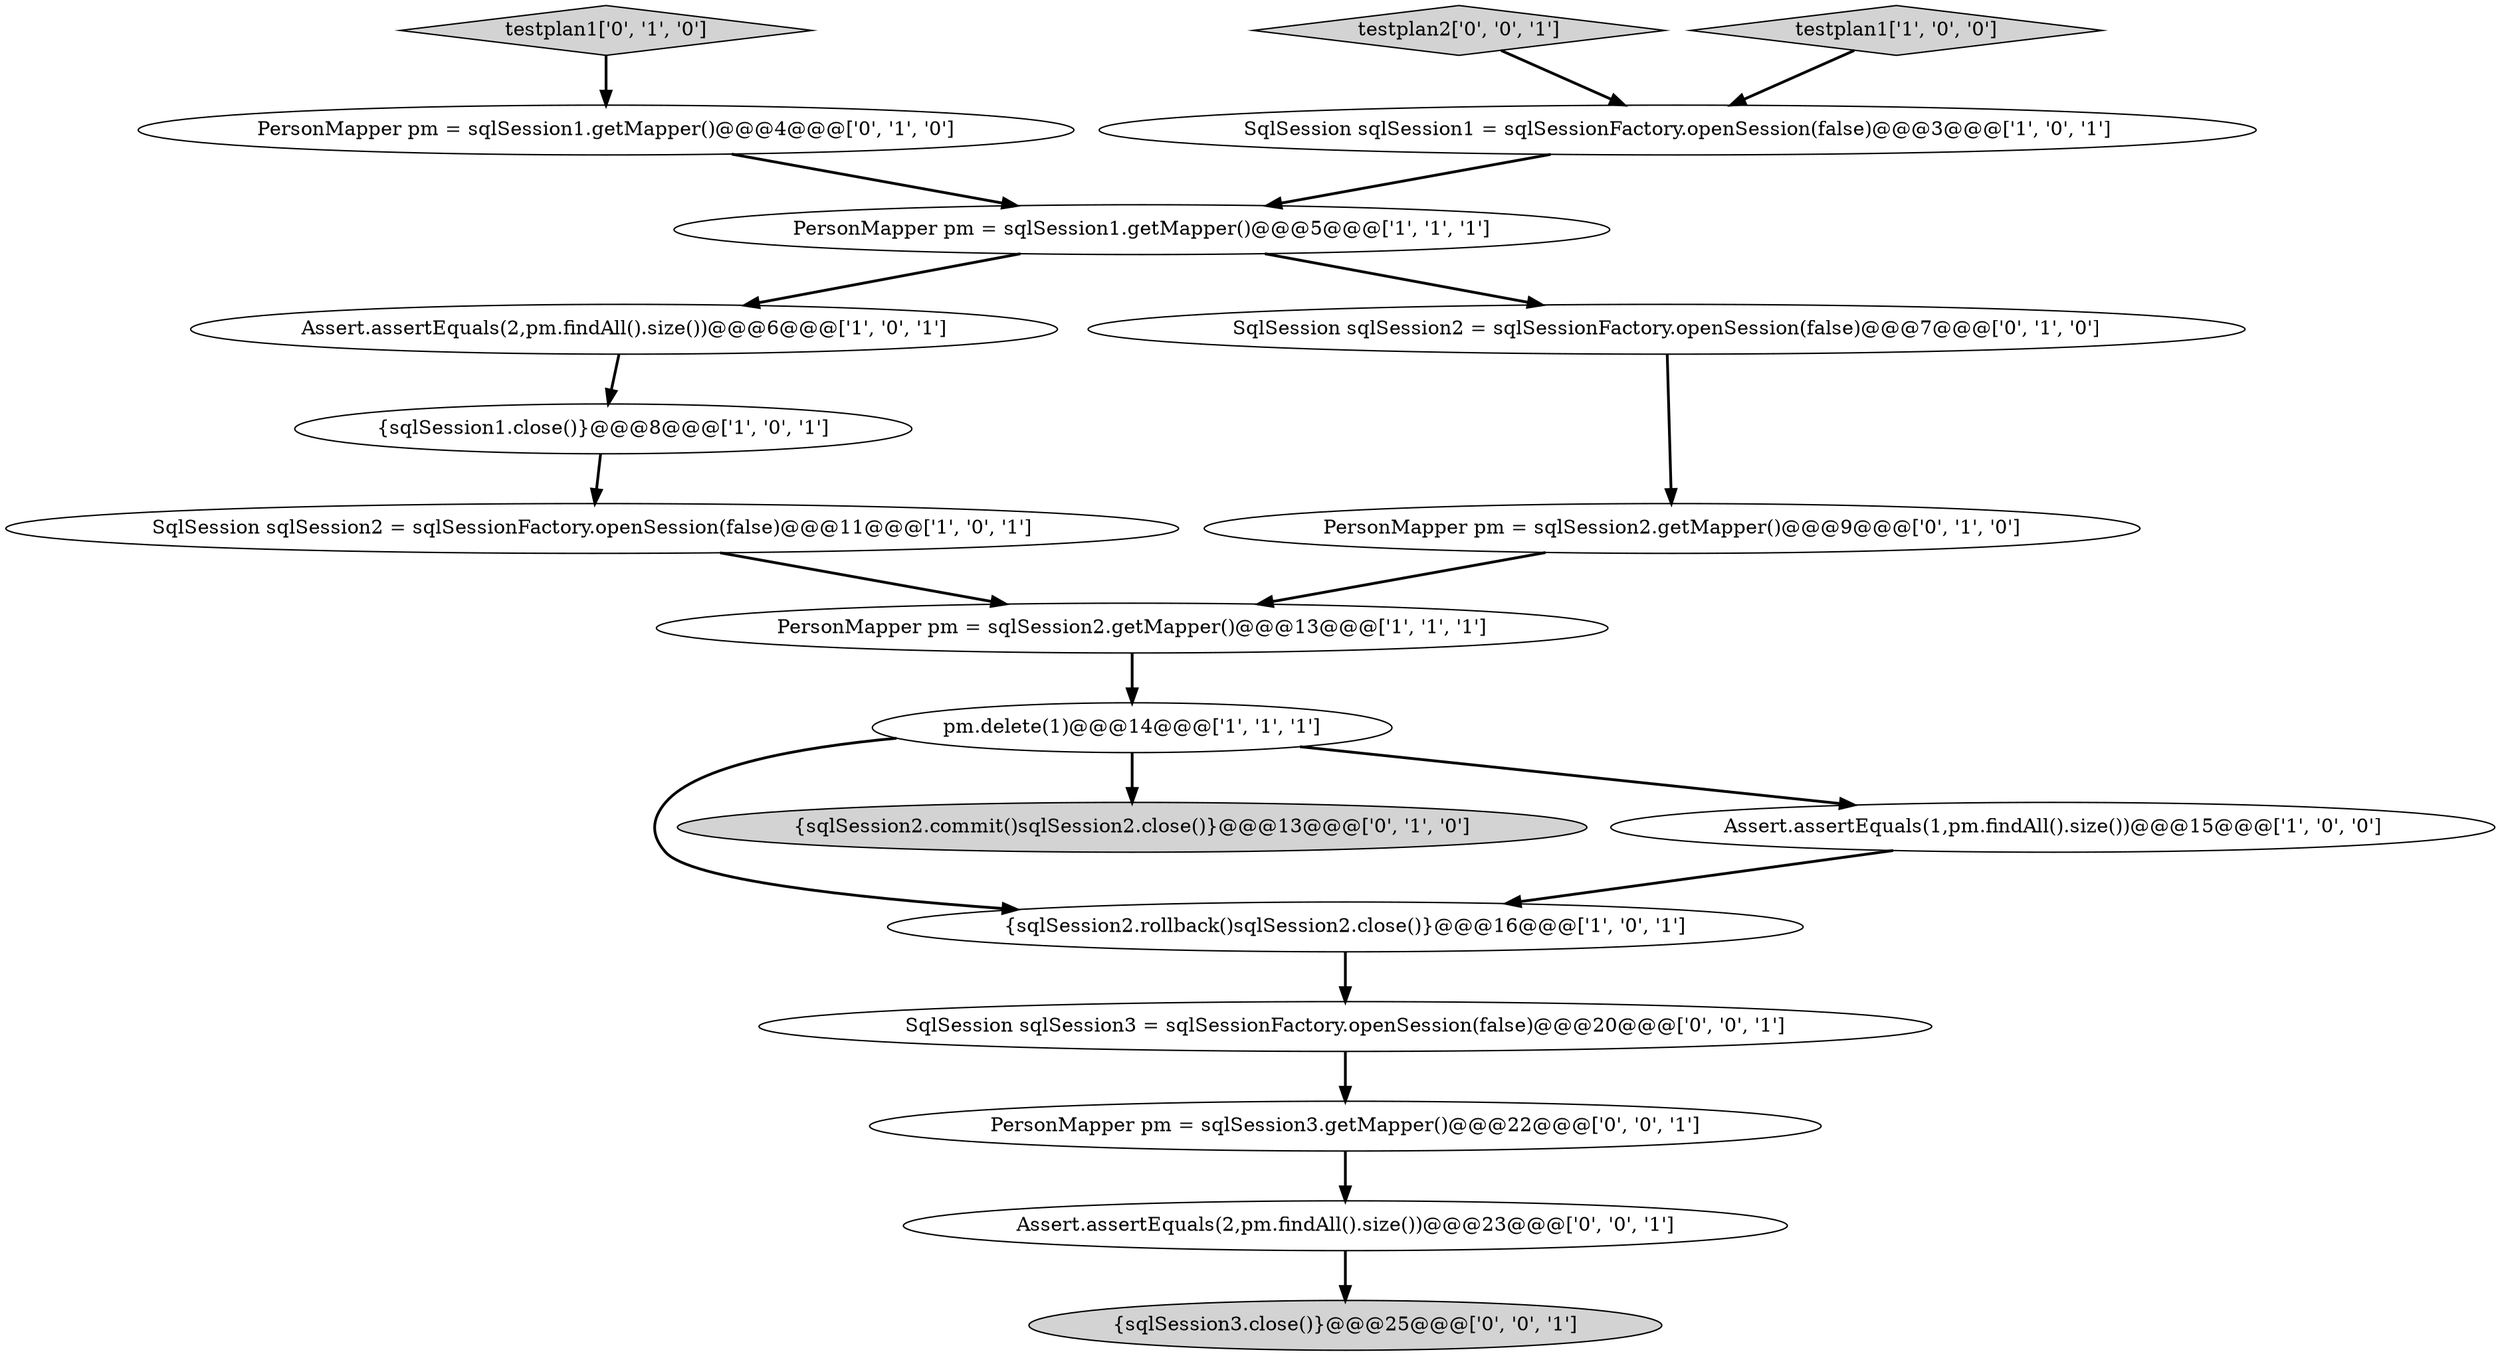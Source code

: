 digraph {
8 [style = filled, label = "{sqlSession2.rollback()sqlSession2.close()}@@@16@@@['1', '0', '1']", fillcolor = white, shape = ellipse image = "AAA0AAABBB1BBB"];
15 [style = filled, label = "Assert.assertEquals(2,pm.findAll().size())@@@23@@@['0', '0', '1']", fillcolor = white, shape = ellipse image = "AAA0AAABBB3BBB"];
10 [style = filled, label = "PersonMapper pm = sqlSession1.getMapper()@@@4@@@['0', '1', '0']", fillcolor = white, shape = ellipse image = "AAA0AAABBB2BBB"];
4 [style = filled, label = "{sqlSession1.close()}@@@8@@@['1', '0', '1']", fillcolor = white, shape = ellipse image = "AAA0AAABBB1BBB"];
11 [style = filled, label = "testplan1['0', '1', '0']", fillcolor = lightgray, shape = diamond image = "AAA0AAABBB2BBB"];
2 [style = filled, label = "pm.delete(1)@@@14@@@['1', '1', '1']", fillcolor = white, shape = ellipse image = "AAA0AAABBB1BBB"];
9 [style = filled, label = "Assert.assertEquals(2,pm.findAll().size())@@@6@@@['1', '0', '1']", fillcolor = white, shape = ellipse image = "AAA0AAABBB1BBB"];
12 [style = filled, label = "{sqlSession2.commit()sqlSession2.close()}@@@13@@@['0', '1', '0']", fillcolor = lightgray, shape = ellipse image = "AAA0AAABBB2BBB"];
16 [style = filled, label = "SqlSession sqlSession3 = sqlSessionFactory.openSession(false)@@@20@@@['0', '0', '1']", fillcolor = white, shape = ellipse image = "AAA0AAABBB3BBB"];
3 [style = filled, label = "SqlSession sqlSession2 = sqlSessionFactory.openSession(false)@@@11@@@['1', '0', '1']", fillcolor = white, shape = ellipse image = "AAA0AAABBB1BBB"];
17 [style = filled, label = "testplan2['0', '0', '1']", fillcolor = lightgray, shape = diamond image = "AAA0AAABBB3BBB"];
19 [style = filled, label = "PersonMapper pm = sqlSession3.getMapper()@@@22@@@['0', '0', '1']", fillcolor = white, shape = ellipse image = "AAA0AAABBB3BBB"];
18 [style = filled, label = "{sqlSession3.close()}@@@25@@@['0', '0', '1']", fillcolor = lightgray, shape = ellipse image = "AAA0AAABBB3BBB"];
14 [style = filled, label = "PersonMapper pm = sqlSession2.getMapper()@@@9@@@['0', '1', '0']", fillcolor = white, shape = ellipse image = "AAA0AAABBB2BBB"];
6 [style = filled, label = "PersonMapper pm = sqlSession1.getMapper()@@@5@@@['1', '1', '1']", fillcolor = white, shape = ellipse image = "AAA0AAABBB1BBB"];
13 [style = filled, label = "SqlSession sqlSession2 = sqlSessionFactory.openSession(false)@@@7@@@['0', '1', '0']", fillcolor = white, shape = ellipse image = "AAA0AAABBB2BBB"];
1 [style = filled, label = "SqlSession sqlSession1 = sqlSessionFactory.openSession(false)@@@3@@@['1', '0', '1']", fillcolor = white, shape = ellipse image = "AAA0AAABBB1BBB"];
7 [style = filled, label = "PersonMapper pm = sqlSession2.getMapper()@@@13@@@['1', '1', '1']", fillcolor = white, shape = ellipse image = "AAA0AAABBB1BBB"];
5 [style = filled, label = "testplan1['1', '0', '0']", fillcolor = lightgray, shape = diamond image = "AAA0AAABBB1BBB"];
0 [style = filled, label = "Assert.assertEquals(1,pm.findAll().size())@@@15@@@['1', '0', '0']", fillcolor = white, shape = ellipse image = "AAA0AAABBB1BBB"];
8->16 [style = bold, label=""];
14->7 [style = bold, label=""];
10->6 [style = bold, label=""];
9->4 [style = bold, label=""];
15->18 [style = bold, label=""];
5->1 [style = bold, label=""];
16->19 [style = bold, label=""];
19->15 [style = bold, label=""];
6->13 [style = bold, label=""];
0->8 [style = bold, label=""];
1->6 [style = bold, label=""];
3->7 [style = bold, label=""];
2->8 [style = bold, label=""];
6->9 [style = bold, label=""];
11->10 [style = bold, label=""];
2->0 [style = bold, label=""];
13->14 [style = bold, label=""];
4->3 [style = bold, label=""];
2->12 [style = bold, label=""];
17->1 [style = bold, label=""];
7->2 [style = bold, label=""];
}
